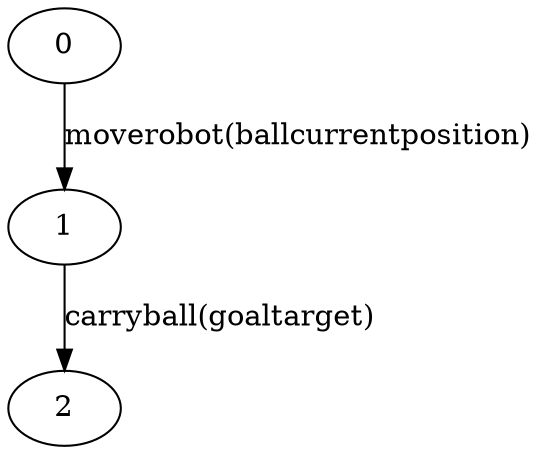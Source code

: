 strict digraph "" {
	0	[color=black];
	1	[color=black];
	0 -> 1	[color=black,
		label="moverobot(ballcurrentposition)"];
	2	[color=black];
	1 -> 2	[color=black,
		label="carryball(goaltarget)"];
}

